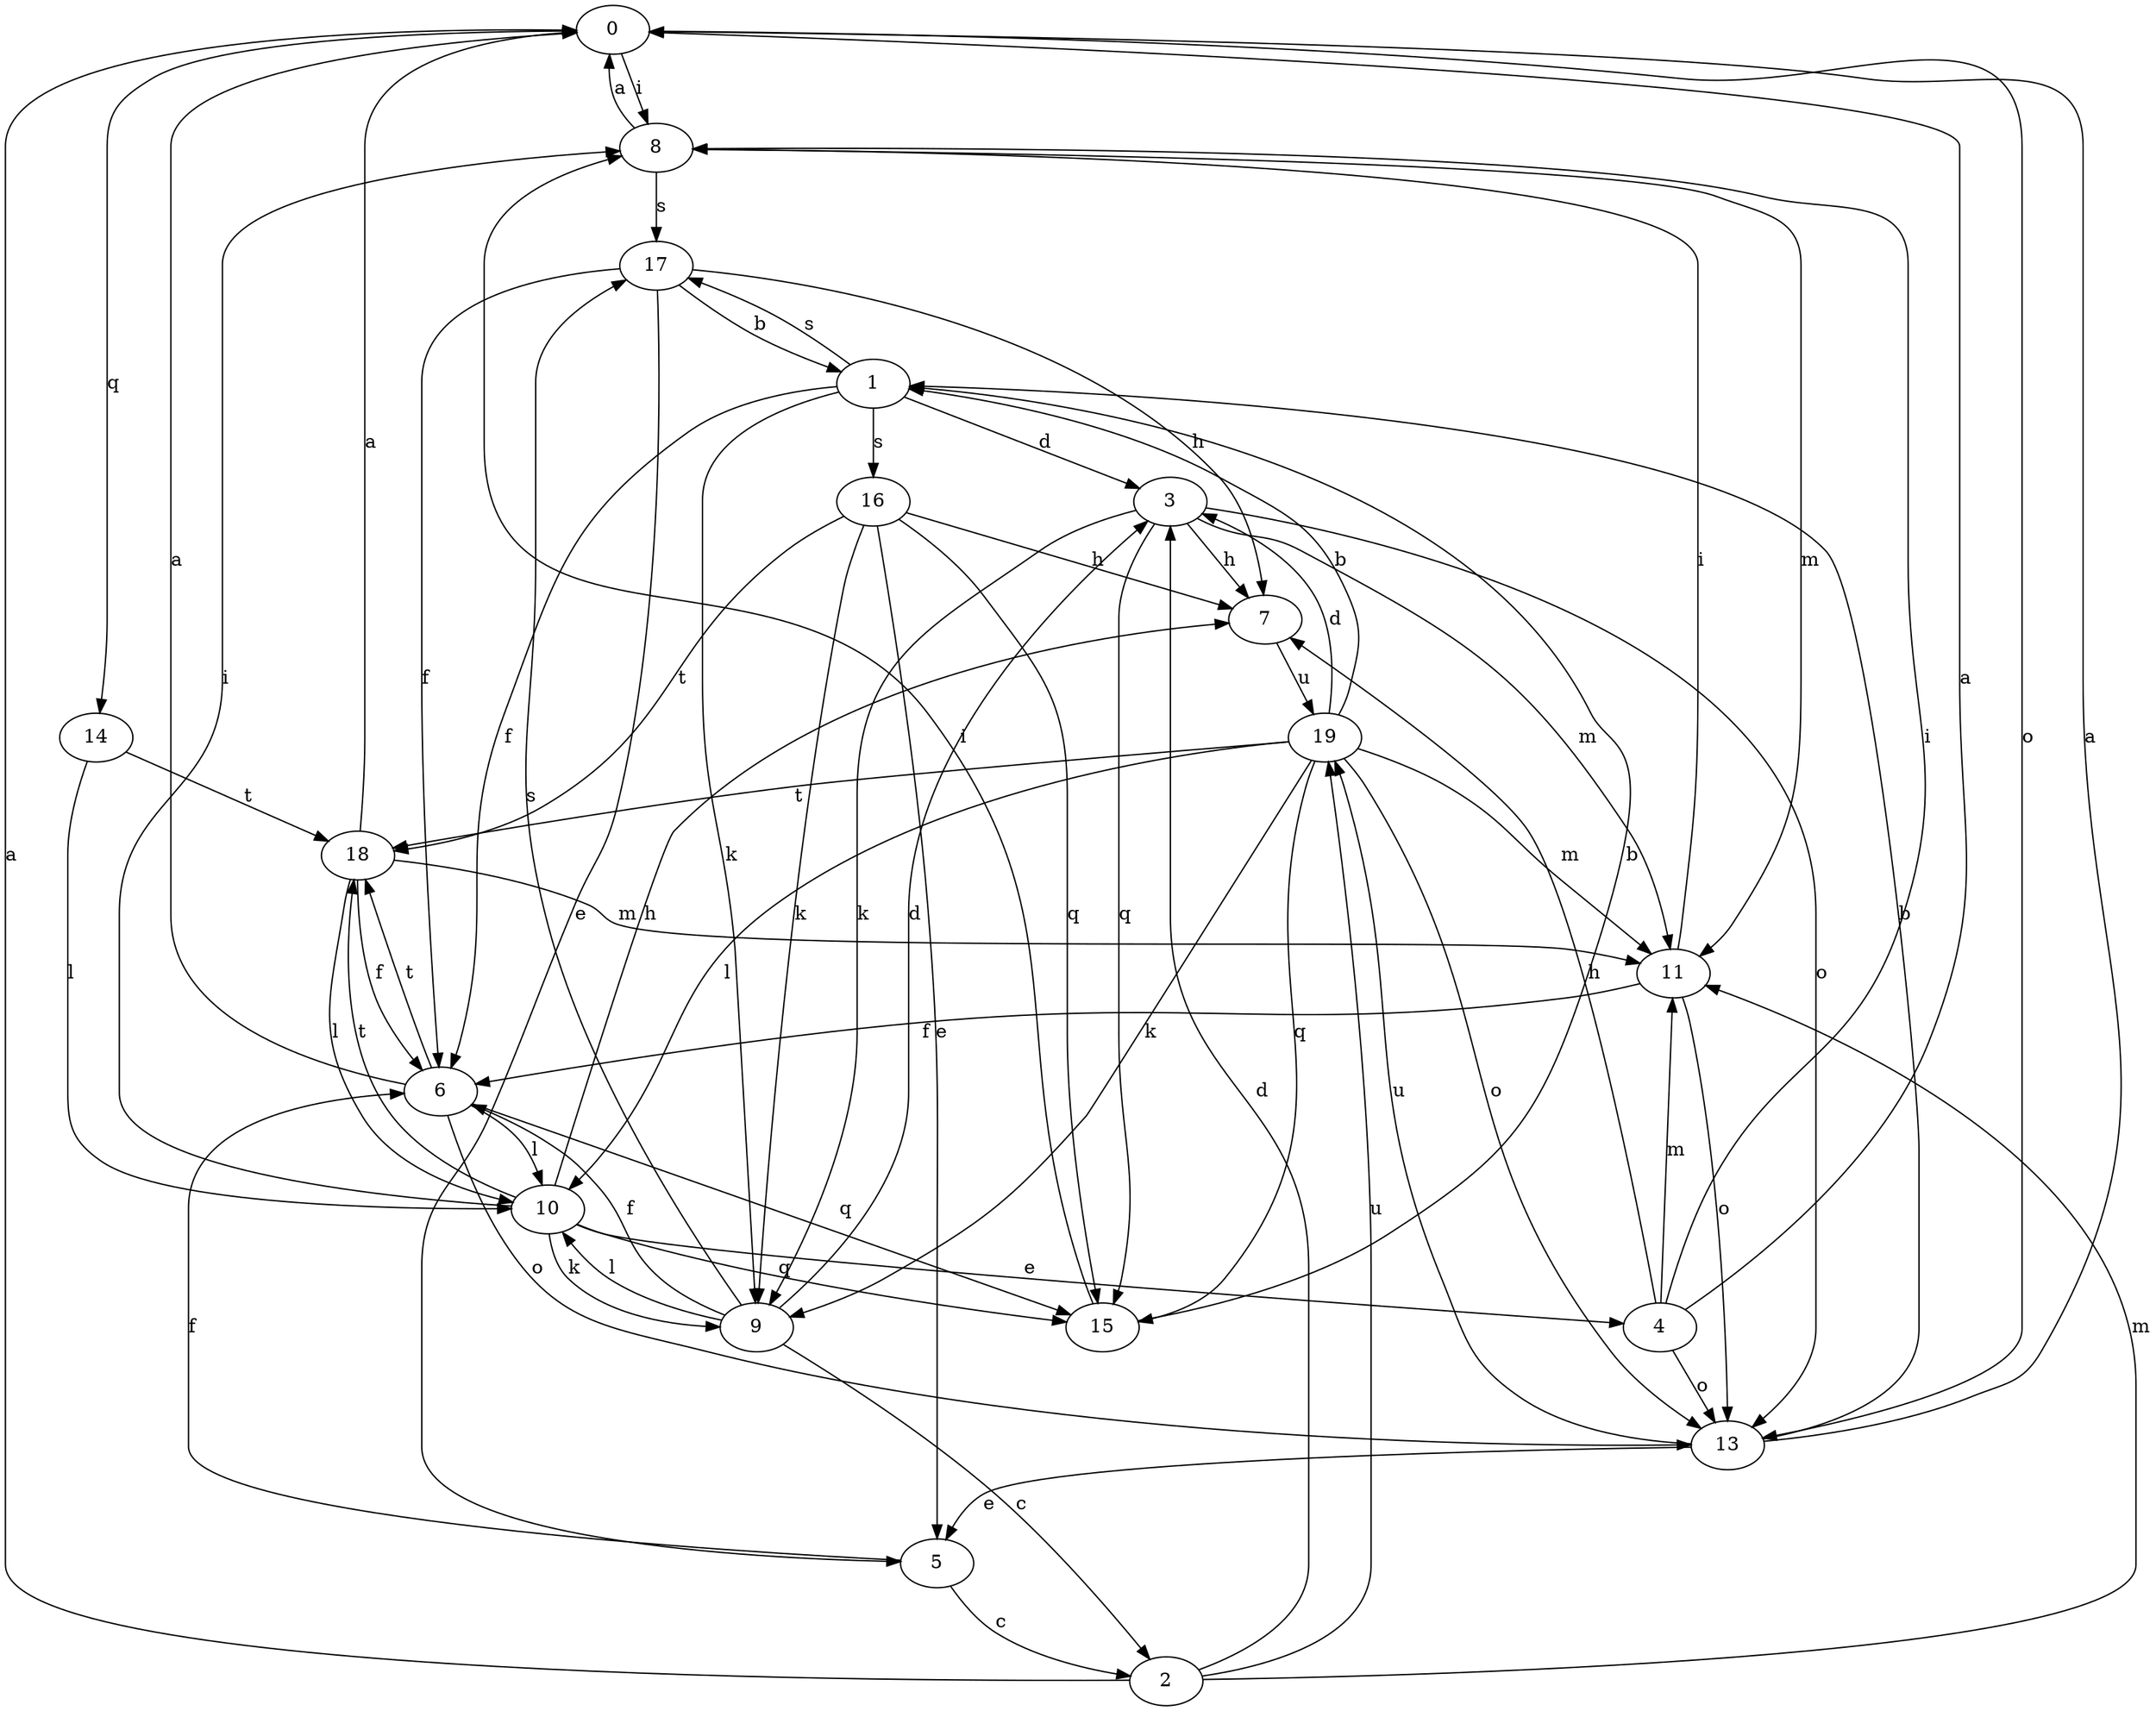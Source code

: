 strict digraph  {
0;
1;
2;
3;
4;
5;
6;
7;
8;
9;
10;
11;
13;
14;
15;
16;
17;
18;
19;
0 -> 8  [label=i];
0 -> 13  [label=o];
0 -> 14  [label=q];
1 -> 3  [label=d];
1 -> 6  [label=f];
1 -> 9  [label=k];
1 -> 16  [label=s];
1 -> 17  [label=s];
2 -> 0  [label=a];
2 -> 3  [label=d];
2 -> 11  [label=m];
2 -> 19  [label=u];
3 -> 7  [label=h];
3 -> 9  [label=k];
3 -> 11  [label=m];
3 -> 13  [label=o];
3 -> 15  [label=q];
4 -> 0  [label=a];
4 -> 7  [label=h];
4 -> 8  [label=i];
4 -> 11  [label=m];
4 -> 13  [label=o];
5 -> 2  [label=c];
5 -> 6  [label=f];
6 -> 0  [label=a];
6 -> 10  [label=l];
6 -> 13  [label=o];
6 -> 15  [label=q];
6 -> 18  [label=t];
7 -> 19  [label=u];
8 -> 0  [label=a];
8 -> 11  [label=m];
8 -> 17  [label=s];
9 -> 2  [label=c];
9 -> 3  [label=d];
9 -> 6  [label=f];
9 -> 10  [label=l];
9 -> 17  [label=s];
10 -> 4  [label=e];
10 -> 7  [label=h];
10 -> 8  [label=i];
10 -> 9  [label=k];
10 -> 15  [label=q];
10 -> 18  [label=t];
11 -> 6  [label=f];
11 -> 8  [label=i];
11 -> 13  [label=o];
13 -> 0  [label=a];
13 -> 1  [label=b];
13 -> 5  [label=e];
13 -> 19  [label=u];
14 -> 10  [label=l];
14 -> 18  [label=t];
15 -> 1  [label=b];
15 -> 8  [label=i];
16 -> 5  [label=e];
16 -> 7  [label=h];
16 -> 9  [label=k];
16 -> 15  [label=q];
16 -> 18  [label=t];
17 -> 1  [label=b];
17 -> 5  [label=e];
17 -> 6  [label=f];
17 -> 7  [label=h];
18 -> 0  [label=a];
18 -> 6  [label=f];
18 -> 10  [label=l];
18 -> 11  [label=m];
19 -> 1  [label=b];
19 -> 3  [label=d];
19 -> 9  [label=k];
19 -> 10  [label=l];
19 -> 11  [label=m];
19 -> 13  [label=o];
19 -> 15  [label=q];
19 -> 18  [label=t];
}
